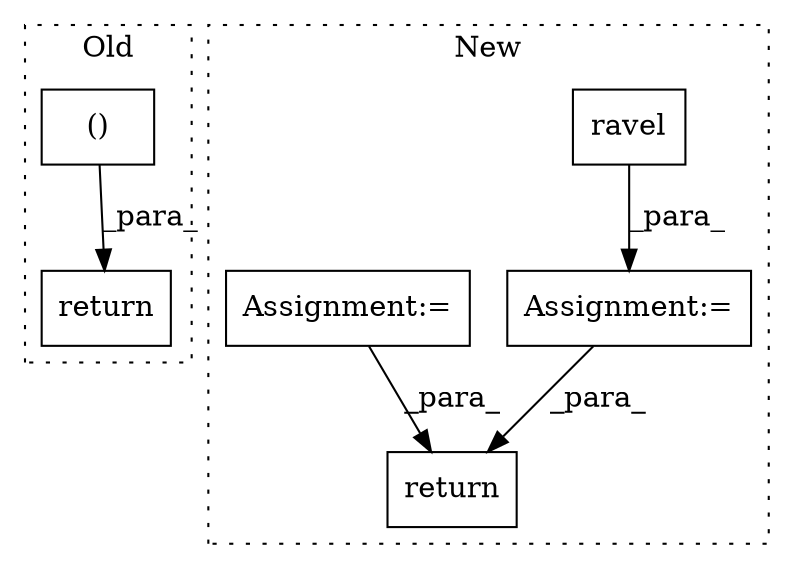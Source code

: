 digraph G {
subgraph cluster0 {
1 [label="return" a="41" s="18018" l="12" shape="box"];
5 [label="()" a="106" s="18030" l="24" shape="box"];
label = "Old";
style="dotted";
}
subgraph cluster1 {
2 [label="ravel" a="32" s="15611" l="7" shape="box"];
3 [label="return" a="41" s="18187" l="12" shape="box"];
4 [label="Assignment:=" a="7" s="14256" l="10" shape="box"];
6 [label="Assignment:=" a="7" s="15606" l="1" shape="box"];
label = "New";
style="dotted";
}
2 -> 6 [label="_para_"];
4 -> 3 [label="_para_"];
5 -> 1 [label="_para_"];
6 -> 3 [label="_para_"];
}